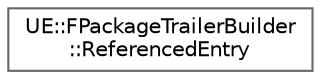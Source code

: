 digraph "Graphical Class Hierarchy"
{
 // INTERACTIVE_SVG=YES
 // LATEX_PDF_SIZE
  bgcolor="transparent";
  edge [fontname=Helvetica,fontsize=10,labelfontname=Helvetica,labelfontsize=10];
  node [fontname=Helvetica,fontsize=10,shape=box,height=0.2,width=0.4];
  rankdir="LR";
  Node0 [id="Node000000",label="UE::FPackageTrailerBuilder\l::ReferencedEntry",height=0.2,width=0.4,color="grey40", fillcolor="white", style="filled",URL="$d2/d8f/structUE_1_1FPackageTrailerBuilder_1_1ReferencedEntry.html",tooltip="All of the data required to add a reference to a payload stored in another trailer."];
}
